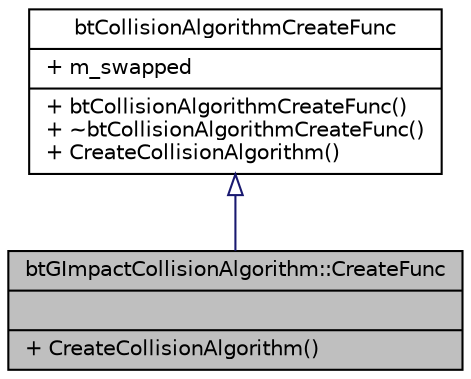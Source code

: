 digraph G
{
  edge [fontname="Helvetica",fontsize="10",labelfontname="Helvetica",labelfontsize="10"];
  node [fontname="Helvetica",fontsize="10",shape=record];
  Node1 [label="{btGImpactCollisionAlgorithm::CreateFunc\n||+ CreateCollisionAlgorithm()\l}",height=0.2,width=0.4,color="black", fillcolor="grey75", style="filled" fontcolor="black"];
  Node2 -> Node1 [dir=back,color="midnightblue",fontsize="10",style="solid",arrowtail="empty",fontname="Helvetica"];
  Node2 [label="{btCollisionAlgorithmCreateFunc\n|+ m_swapped\l|+ btCollisionAlgorithmCreateFunc()\l+ ~btCollisionAlgorithmCreateFunc()\l+ CreateCollisionAlgorithm()\l}",height=0.2,width=0.4,color="black", fillcolor="white", style="filled",URL="$d4/dad/structbtCollisionAlgorithmCreateFunc.html",tooltip="Used by the btCollisionDispatcher to register and create instances for btCollisionAlgorithm."];
}

